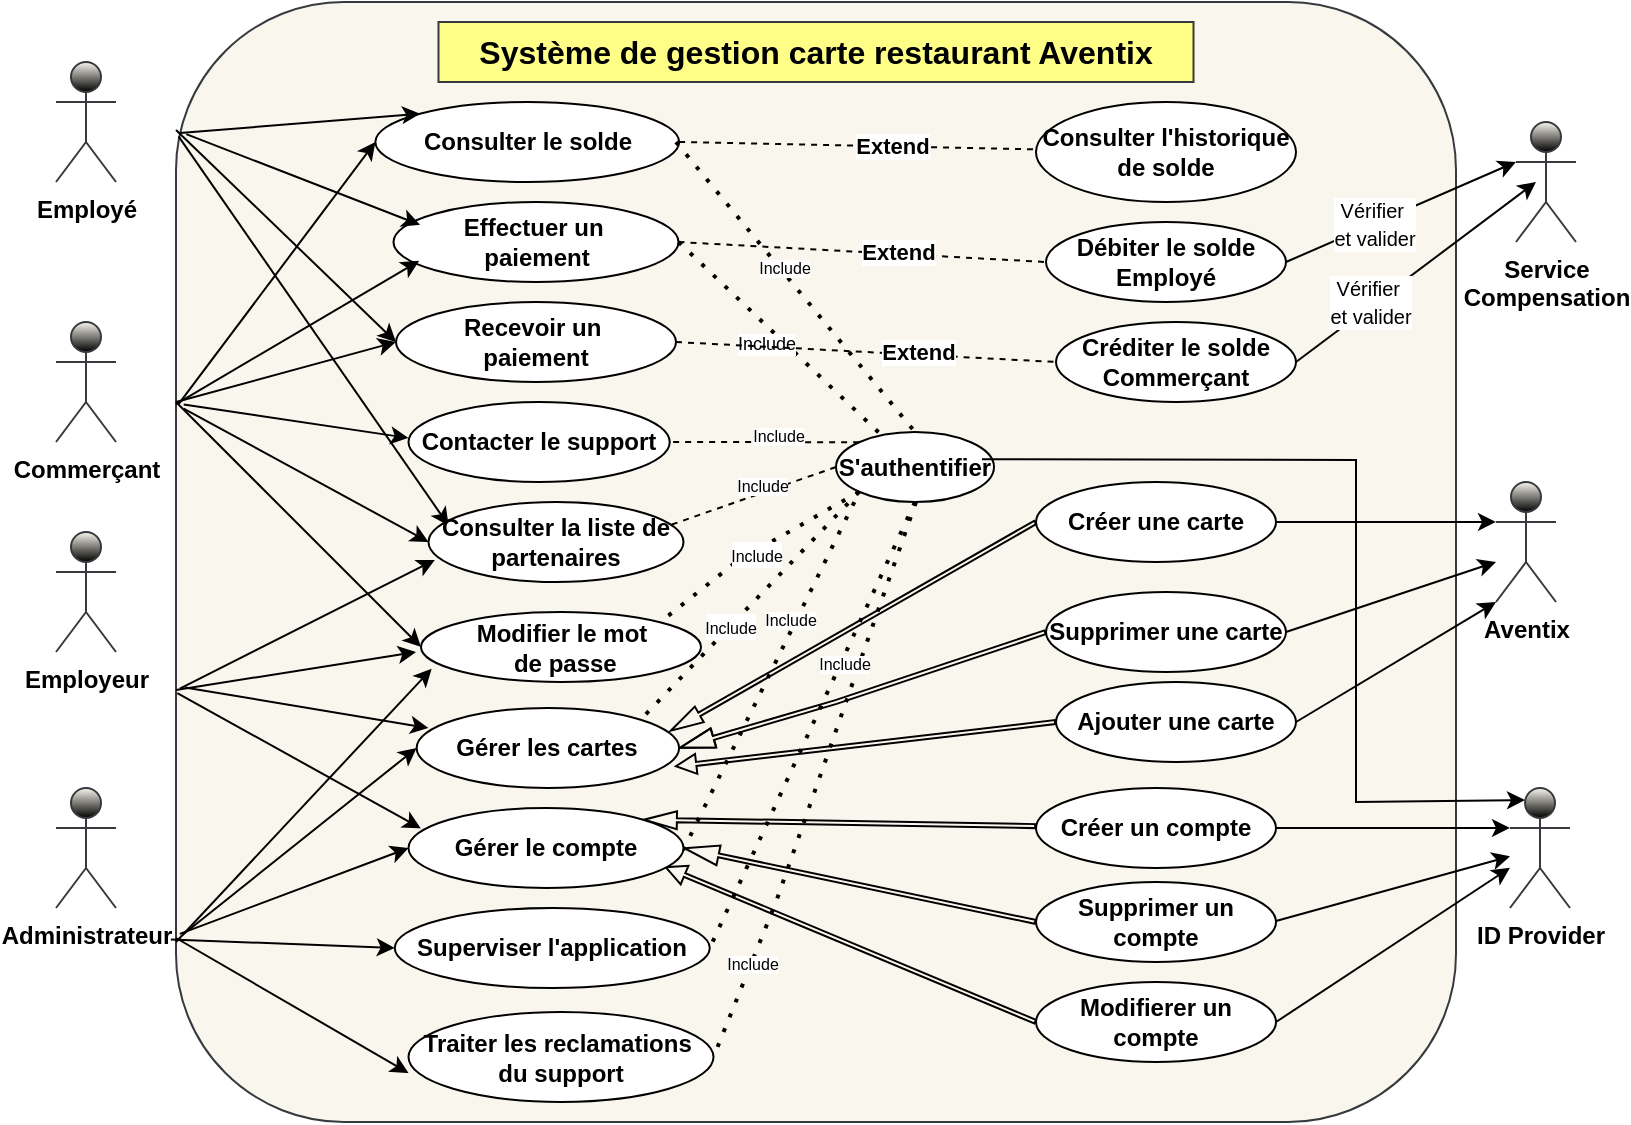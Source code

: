 <mxfile version="26.0.11">
  <diagram name="Page-1" id="EEWq-LYywZsjr-8HUKzn">
    <mxGraphModel dx="1050" dy="566" grid="1" gridSize="10" guides="1" tooltips="1" connect="1" arrows="1" fold="1" page="1" pageScale="1" pageWidth="827" pageHeight="1169" background="none" math="0" shadow="0">
      <root>
        <mxCell id="0" />
        <mxCell id="1" parent="0" />
        <mxCell id="HrDyO8nvaBUC3kqXnFug-1" value="" style="rounded=1;whiteSpace=wrap;html=1;fillColor=#f9f7ed;strokeColor=#36393d;fontStyle=1" parent="1" vertex="1">
          <mxGeometry x="100" y="10" width="640" height="560" as="geometry" />
        </mxCell>
        <mxCell id="lXcPuruQBqpot0zOTHIt-2" value="Employé" style="shape=umlActor;verticalLabelPosition=bottom;verticalAlign=top;html=1;outlineConnect=0;fillColor=#f9f7ed;strokeColor=#36393D;fontStyle=1;gradientColor=default;" parent="1" vertex="1">
          <mxGeometry x="40" y="40" width="30" height="60" as="geometry" />
        </mxCell>
        <mxCell id="lXcPuruQBqpot0zOTHIt-3" value="&lt;div&gt;Commerçant&lt;/div&gt;" style="shape=umlActor;verticalLabelPosition=bottom;verticalAlign=top;html=1;outlineConnect=0;fillColor=#f9f7ed;strokeColor=#36393d;fontStyle=1;gradientColor=default;" parent="1" vertex="1">
          <mxGeometry x="40" y="170" width="30" height="60" as="geometry" />
        </mxCell>
        <mxCell id="f-XQC71uX94ksuNOsDdL-1" value="&lt;div&gt;&lt;span&gt;Effectuer un&amp;nbsp;&lt;/span&gt;&lt;/div&gt;&lt;div&gt;&lt;span&gt;paiement &lt;/span&gt;&lt;/div&gt;" style="ellipse;whiteSpace=wrap;html=1;fontStyle=1" parent="1" vertex="1">
          <mxGeometry x="208.75" y="110" width="142.5" height="40" as="geometry" />
        </mxCell>
        <mxCell id="f-XQC71uX94ksuNOsDdL-3" value="S&#39;authentifier" style="ellipse;whiteSpace=wrap;html=1;fontStyle=1" parent="1" vertex="1">
          <mxGeometry x="430" y="225" width="79" height="35" as="geometry" />
        </mxCell>
        <mxCell id="f-XQC71uX94ksuNOsDdL-5" value="Employeur" style="shape=umlActor;verticalLabelPosition=bottom;verticalAlign=top;html=1;fillColor=#f9f7ed;strokeColor=#36393d;fontStyle=1;gradientColor=default;" parent="1" vertex="1">
          <mxGeometry x="40" y="275" width="30" height="60" as="geometry" />
        </mxCell>
        <mxCell id="f-XQC71uX94ksuNOsDdL-6" value="Administrateur" style="shape=umlActor;verticalLabelPosition=bottom;verticalAlign=top;html=1;outlineConnect=0;fillColor=#f9f7ed;strokeColor=#36393d;fontStyle=1;gradientColor=default;" parent="1" vertex="1">
          <mxGeometry x="40" y="403" width="30" height="60" as="geometry" />
        </mxCell>
        <mxCell id="f-XQC71uX94ksuNOsDdL-7" value="&lt;span&gt;Consulter le solde&lt;/span&gt;" style="ellipse;whiteSpace=wrap;html=1;fontStyle=1" parent="1" vertex="1">
          <mxGeometry x="199.69" y="60" width="151.87" height="40" as="geometry" />
        </mxCell>
        <mxCell id="f-XQC71uX94ksuNOsDdL-8" value="" style="endArrow=none;dashed=1;html=1;dashPattern=1 3;strokeWidth=2;rounded=0;exitX=1;exitY=0.5;exitDx=0;exitDy=0;fontStyle=1" parent="1" source="f-XQC71uX94ksuNOsDdL-1" target="f-XQC71uX94ksuNOsDdL-3" edge="1">
          <mxGeometry width="50" height="50" relative="1" as="geometry">
            <mxPoint x="429" y="330" as="sourcePoint" />
            <mxPoint x="479" y="280" as="targetPoint" />
            <Array as="points" />
          </mxGeometry>
        </mxCell>
        <mxCell id="f-XQC71uX94ksuNOsDdL-14" value="Include" style="edgeLabel;html=1;align=center;verticalAlign=middle;resizable=0;points=[];fontStyle=0;fontSize=9;" parent="f-XQC71uX94ksuNOsDdL-8" vertex="1" connectable="0">
          <mxGeometry x="-0.049" y="1" relative="1" as="geometry">
            <mxPoint x="-5" y="6" as="offset" />
          </mxGeometry>
        </mxCell>
        <mxCell id="f-XQC71uX94ksuNOsDdL-10" value="" style="endArrow=none;dashed=1;html=1;dashPattern=1 3;strokeWidth=2;rounded=0;entryX=0.5;entryY=0;entryDx=0;entryDy=0;fontStyle=1;fontColor=#FFFF99;labelBorderColor=light-dark(#00ffff, #ededed);" parent="1" target="f-XQC71uX94ksuNOsDdL-3" edge="1">
          <mxGeometry width="50" height="50" relative="1" as="geometry">
            <mxPoint x="350" y="80" as="sourcePoint" />
            <mxPoint x="189.996" y="269.996" as="targetPoint" />
          </mxGeometry>
        </mxCell>
        <mxCell id="f-XQC71uX94ksuNOsDdL-13" value="Include" style="edgeLabel;html=1;align=center;verticalAlign=middle;resizable=0;points=[];fontStyle=0;fontSize=8;" parent="f-XQC71uX94ksuNOsDdL-10" vertex="1" connectable="0">
          <mxGeometry x="0.007" relative="1" as="geometry">
            <mxPoint x="-6" y="-10" as="offset" />
          </mxGeometry>
        </mxCell>
        <mxCell id="f-XQC71uX94ksuNOsDdL-11" value="" style="endArrow=none;dashed=1;html=1;dashPattern=1 3;strokeWidth=2;rounded=0;exitX=0;exitY=1;exitDx=0;exitDy=0;entryX=1;entryY=0;entryDx=0;entryDy=0;fontStyle=1" parent="1" source="f-XQC71uX94ksuNOsDdL-3" target="f-XQC71uX94ksuNOsDdL-4" edge="1">
          <mxGeometry width="50" height="50" relative="1" as="geometry">
            <mxPoint x="439" y="340" as="sourcePoint" />
            <mxPoint x="469" y="322" as="targetPoint" />
          </mxGeometry>
        </mxCell>
        <mxCell id="hkSApEl5P2nhrFZefOpm-12" value="&lt;font style=&quot;font-size: 8px;&quot;&gt;Include&lt;/font&gt;" style="edgeLabel;html=1;align=center;verticalAlign=middle;resizable=0;points=[];" vertex="1" connectable="0" parent="f-XQC71uX94ksuNOsDdL-11">
          <mxGeometry x="0.179" relative="1" as="geometry">
            <mxPoint as="offset" />
          </mxGeometry>
        </mxCell>
        <mxCell id="f-XQC71uX94ksuNOsDdL-19" value="&lt;div&gt;Service&lt;/div&gt;&lt;div&gt;Compensation&lt;/div&gt;" style="shape=umlActor;verticalLabelPosition=bottom;verticalAlign=top;html=1;outlineConnect=0;fillColor=#F9F7ED;strokeColor=#36393d;fontStyle=1;strokeWidth=1;gradientColor=default;" parent="1" vertex="1">
          <mxGeometry x="770" y="70" width="30" height="60" as="geometry" />
        </mxCell>
        <mxCell id="f-XQC71uX94ksuNOsDdL-20" value="" style="endArrow=none;dashed=1;html=1;rounded=0;exitX=1;exitY=0.5;exitDx=0;exitDy=0;fontStyle=1" parent="1" source="f-XQC71uX94ksuNOsDdL-7" target="f-XQC71uX94ksuNOsDdL-21" edge="1">
          <mxGeometry width="50" height="50" relative="1" as="geometry">
            <mxPoint x="390" y="320" as="sourcePoint" />
            <mxPoint x="440" y="270" as="targetPoint" />
          </mxGeometry>
        </mxCell>
        <mxCell id="f-XQC71uX94ksuNOsDdL-23" value="Extend" style="edgeLabel;html=1;align=center;verticalAlign=middle;resizable=0;points=[];fontStyle=1" parent="f-XQC71uX94ksuNOsDdL-20" vertex="1" connectable="0">
          <mxGeometry x="0.003" relative="1" as="geometry">
            <mxPoint x="17" as="offset" />
          </mxGeometry>
        </mxCell>
        <mxCell id="f-XQC71uX94ksuNOsDdL-21" value="Consulter l&#39;historique de solde" style="ellipse;whiteSpace=wrap;html=1;fontStyle=1" parent="1" vertex="1">
          <mxGeometry x="530" y="60" width="130" height="50" as="geometry" />
        </mxCell>
        <mxCell id="f-XQC71uX94ksuNOsDdL-25" value="Créer une carte " style="ellipse;whiteSpace=wrap;html=1;fontStyle=1" parent="1" vertex="1">
          <mxGeometry x="530" y="250" width="120" height="40" as="geometry" />
        </mxCell>
        <mxCell id="f-XQC71uX94ksuNOsDdL-26" value="" style="shape=flexArrow;endArrow=classic;html=1;rounded=0;width=2;endSize=5.14;endWidth=6;entryX=0.965;entryY=0.29;entryDx=0;entryDy=0;fontStyle=1;entryPerimeter=0;exitX=0;exitY=0.5;exitDx=0;exitDy=0;" parent="1" source="f-XQC71uX94ksuNOsDdL-25" target="f-XQC71uX94ksuNOsDdL-4" edge="1">
          <mxGeometry width="50" height="50" relative="1" as="geometry">
            <mxPoint x="522.66" y="400" as="sourcePoint" />
            <mxPoint x="430" y="470" as="targetPoint" />
            <Array as="points" />
          </mxGeometry>
        </mxCell>
        <mxCell id="f-XQC71uX94ksuNOsDdL-27" value="Supprimer une carte" style="ellipse;whiteSpace=wrap;html=1;fontStyle=1" parent="1" vertex="1">
          <mxGeometry x="535" y="305" width="120" height="40" as="geometry" />
        </mxCell>
        <mxCell id="f-XQC71uX94ksuNOsDdL-28" value="Ajouter une carte" style="ellipse;whiteSpace=wrap;html=1;fontStyle=1" parent="1" vertex="1">
          <mxGeometry x="540" y="350" width="120" height="40" as="geometry" />
        </mxCell>
        <mxCell id="f-XQC71uX94ksuNOsDdL-29" value="" style="shape=flexArrow;endArrow=classic;html=1;rounded=0;width=2;endSize=5.46;exitX=0;exitY=0.5;exitDx=0;exitDy=0;endWidth=7;fontStyle=1;entryX=1;entryY=0.5;entryDx=0;entryDy=0;" parent="1" source="f-XQC71uX94ksuNOsDdL-27" target="f-XQC71uX94ksuNOsDdL-4" edge="1">
          <mxGeometry width="50" height="50" relative="1" as="geometry">
            <mxPoint x="530" y="325" as="sourcePoint" />
            <mxPoint x="430" y="340" as="targetPoint" />
            <Array as="points">
              <mxPoint x="430" y="360" />
            </Array>
          </mxGeometry>
        </mxCell>
        <mxCell id="f-XQC71uX94ksuNOsDdL-30" value="" style="shape=flexArrow;endArrow=classic;html=1;rounded=0;width=2;endSize=3.07;exitX=0;exitY=0.5;exitDx=0;exitDy=0;endWidth=7;entryX=0.984;entryY=0.73;entryDx=0;entryDy=0;entryPerimeter=0;fontStyle=1" parent="1" source="f-XQC71uX94ksuNOsDdL-28" target="f-XQC71uX94ksuNOsDdL-4" edge="1">
          <mxGeometry width="50" height="50" relative="1" as="geometry">
            <mxPoint x="565.66" y="377" as="sourcePoint" />
            <mxPoint x="420" y="320" as="targetPoint" />
            <Array as="points" />
          </mxGeometry>
        </mxCell>
        <mxCell id="f-XQC71uX94ksuNOsDdL-33" value="Créer un compte" style="ellipse;whiteSpace=wrap;html=1;fontStyle=1" parent="1" vertex="1">
          <mxGeometry x="530" y="403" width="120" height="40" as="geometry" />
        </mxCell>
        <mxCell id="f-XQC71uX94ksuNOsDdL-34" value="" style="shape=flexArrow;endArrow=classic;html=1;rounded=0;width=2;endSize=5.14;endWidth=6;fontStyle=1;entryX=1;entryY=0;entryDx=0;entryDy=0;" parent="1" source="f-XQC71uX94ksuNOsDdL-33" edge="1" target="f-XQC71uX94ksuNOsDdL-2">
          <mxGeometry width="50" height="50" relative="1" as="geometry">
            <mxPoint x="500" y="523" as="sourcePoint" />
            <mxPoint x="330" y="430" as="targetPoint" />
            <Array as="points" />
          </mxGeometry>
        </mxCell>
        <mxCell id="f-XQC71uX94ksuNOsDdL-35" value="Supprimer un compte" style="ellipse;whiteSpace=wrap;html=1;fontStyle=1" parent="1" vertex="1">
          <mxGeometry x="530" y="450" width="120" height="40" as="geometry" />
        </mxCell>
        <mxCell id="f-XQC71uX94ksuNOsDdL-36" value="Modifierer un compte" style="ellipse;whiteSpace=wrap;html=1;fontStyle=1" parent="1" vertex="1">
          <mxGeometry x="530" y="500" width="120" height="40" as="geometry" />
        </mxCell>
        <mxCell id="f-XQC71uX94ksuNOsDdL-37" value="" style="shape=flexArrow;endArrow=classic;html=1;rounded=0;width=2;endSize=5.46;exitX=0;exitY=0.5;exitDx=0;exitDy=0;endWidth=7;fontStyle=1;entryX=1;entryY=0.5;entryDx=0;entryDy=0;" parent="1" source="f-XQC71uX94ksuNOsDdL-35" edge="1" target="f-XQC71uX94ksuNOsDdL-2">
          <mxGeometry width="50" height="50" relative="1" as="geometry">
            <mxPoint x="533" y="490" as="sourcePoint" />
            <mxPoint x="340" y="440" as="targetPoint" />
            <Array as="points" />
          </mxGeometry>
        </mxCell>
        <mxCell id="f-XQC71uX94ksuNOsDdL-38" value="" style="shape=flexArrow;endArrow=classic;html=1;rounded=0;entryX=0.932;entryY=0.735;entryDx=0;entryDy=0;width=2;endSize=3.07;exitX=0;exitY=0.5;exitDx=0;exitDy=0;endWidth=7;fontStyle=1;entryPerimeter=0;" parent="1" source="f-XQC71uX94ksuNOsDdL-36" target="f-XQC71uX94ksuNOsDdL-2" edge="1">
          <mxGeometry width="50" height="50" relative="1" as="geometry">
            <mxPoint x="543" y="500" as="sourcePoint" />
            <mxPoint x="437" y="479" as="targetPoint" />
            <Array as="points" />
          </mxGeometry>
        </mxCell>
        <mxCell id="f-XQC71uX94ksuNOsDdL-43" value="Créditer le solde Commerçant" style="ellipse;whiteSpace=wrap;html=1;fontStyle=1" parent="1" vertex="1">
          <mxGeometry x="540" y="170" width="120" height="40" as="geometry" />
        </mxCell>
        <mxCell id="f-XQC71uX94ksuNOsDdL-44" value="Débiter le solde Employé" style="ellipse;whiteSpace=wrap;html=1;fontStyle=1" parent="1" vertex="1">
          <mxGeometry x="535" y="120" width="120" height="40" as="geometry" />
        </mxCell>
        <mxCell id="f-XQC71uX94ksuNOsDdL-48" value="" style="endArrow=classic;html=1;rounded=0;entryX=0;entryY=0.5;entryDx=0;entryDy=0;exitX=0.003;exitY=0.832;exitDx=0;exitDy=0;exitPerimeter=0;fontStyle=1" parent="1" source="HrDyO8nvaBUC3kqXnFug-1" target="f-XQC71uX94ksuNOsDdL-2" edge="1">
          <mxGeometry width="50" height="50" relative="1" as="geometry">
            <mxPoint x="190" y="500" as="sourcePoint" />
            <mxPoint x="240" y="450" as="targetPoint" />
          </mxGeometry>
        </mxCell>
        <mxCell id="f-XQC71uX94ksuNOsDdL-50" value="" style="endArrow=classic;html=1;rounded=0;entryX=0;entryY=0.5;entryDx=0;entryDy=0;exitX=0.005;exitY=0.833;exitDx=0;exitDy=0;exitPerimeter=0;fontStyle=1" parent="1" source="HrDyO8nvaBUC3kqXnFug-1" target="f-XQC71uX94ksuNOsDdL-4" edge="1">
          <mxGeometry width="50" height="50" relative="1" as="geometry">
            <mxPoint x="142" y="472" as="sourcePoint" />
            <mxPoint x="300" y="473" as="targetPoint" />
            <Array as="points" />
          </mxGeometry>
        </mxCell>
        <mxCell id="f-XQC71uX94ksuNOsDdL-51" value="" style="endArrow=classic;html=1;rounded=0;entryX=0;entryY=0;entryDx=0;entryDy=0;exitX=0.003;exitY=0.117;exitDx=0;exitDy=0;exitPerimeter=0;fontStyle=1" parent="1" source="HrDyO8nvaBUC3kqXnFug-1" target="f-XQC71uX94ksuNOsDdL-7" edge="1">
          <mxGeometry width="50" height="50" relative="1" as="geometry">
            <mxPoint x="132" y="89.5" as="sourcePoint" />
            <mxPoint x="290" y="90.5" as="targetPoint" />
          </mxGeometry>
        </mxCell>
        <mxCell id="f-XQC71uX94ksuNOsDdL-53" value="&lt;div&gt;Modifier le mot&lt;/div&gt;&lt;div&gt;&amp;nbsp;de passe&lt;/div&gt;" style="ellipse;whiteSpace=wrap;html=1;fontStyle=1" parent="1" vertex="1">
          <mxGeometry x="222.5" y="315" width="140" height="35" as="geometry" />
        </mxCell>
        <mxCell id="f-XQC71uX94ksuNOsDdL-54" value="" style="endArrow=classic;html=1;rounded=0;exitX=0.008;exitY=0.118;exitDx=0;exitDy=0;exitPerimeter=0;entryX=0.093;entryY=0.285;entryDx=0;entryDy=0;entryPerimeter=0;fontStyle=1" parent="1" source="HrDyO8nvaBUC3kqXnFug-1" target="f-XQC71uX94ksuNOsDdL-1" edge="1">
          <mxGeometry width="50" height="50" relative="1" as="geometry">
            <mxPoint x="122" y="96" as="sourcePoint" />
            <mxPoint x="300" y="190" as="targetPoint" />
          </mxGeometry>
        </mxCell>
        <mxCell id="f-XQC71uX94ksuNOsDdL-55" value="" style="endArrow=classic;html=1;rounded=0;exitX=0;exitY=0.359;exitDx=0;exitDy=0;exitPerimeter=0;fontStyle=1;entryX=0.09;entryY=0.735;entryDx=0;entryDy=0;entryPerimeter=0;" parent="1" source="HrDyO8nvaBUC3kqXnFug-1" target="f-XQC71uX94ksuNOsDdL-1" edge="1">
          <mxGeometry width="50" height="50" relative="1" as="geometry">
            <mxPoint x="120" y="195.5" as="sourcePoint" />
            <mxPoint x="300" y="140" as="targetPoint" />
          </mxGeometry>
        </mxCell>
        <mxCell id="f-XQC71uX94ksuNOsDdL-56" value="" style="endArrow=classic;html=1;rounded=0;entryX=0;entryY=0.5;entryDx=0;entryDy=0;fontStyle=1;exitX=0.002;exitY=0.359;exitDx=0;exitDy=0;exitPerimeter=0;" parent="1" source="HrDyO8nvaBUC3kqXnFug-1" target="f-XQC71uX94ksuNOsDdL-7" edge="1">
          <mxGeometry width="50" height="50" relative="1" as="geometry">
            <mxPoint x="120" y="200" as="sourcePoint" />
            <mxPoint x="310" y="110.5" as="targetPoint" />
          </mxGeometry>
        </mxCell>
        <mxCell id="f-XQC71uX94ksuNOsDdL-57" value="&lt;div&gt;&lt;span&gt;&lt;font&gt;Système de gestion carte restaurant Aventix&lt;/font&gt;&lt;/span&gt;&lt;/div&gt;" style="text;html=1;align=center;verticalAlign=middle;whiteSpace=wrap;rounded=0;fillColor=#ffff88;strokeWidth=1;perimeterSpacing=10;strokeColor=#36393d;fontStyle=1;fontSize=16;" parent="1" vertex="1">
          <mxGeometry x="231.25" y="20" width="377.5" height="30" as="geometry" />
        </mxCell>
        <mxCell id="f-XQC71uX94ksuNOsDdL-60" value="" style="endArrow=none;dashed=1;html=1;dashPattern=1 3;strokeWidth=2;rounded=0;exitX=0;exitY=1;exitDx=0;exitDy=0;entryX=1;entryY=0;entryDx=0;entryDy=0;fontStyle=1;" parent="1" target="f-XQC71uX94ksuNOsDdL-53" edge="1" source="f-XQC71uX94ksuNOsDdL-3">
          <mxGeometry width="50" height="50" relative="1" as="geometry">
            <mxPoint x="193.287" y="275.003" as="sourcePoint" />
            <mxPoint x="310.63" y="375.23" as="targetPoint" />
            <Array as="points">
              <mxPoint x="380" y="290" />
            </Array>
          </mxGeometry>
        </mxCell>
        <mxCell id="hkSApEl5P2nhrFZefOpm-13" value="&lt;font style=&quot;font-size: 8px;&quot;&gt;Include&lt;/font&gt;" style="edgeLabel;html=1;align=center;verticalAlign=middle;resizable=0;points=[];" vertex="1" connectable="0" parent="f-XQC71uX94ksuNOsDdL-60">
          <mxGeometry x="0.005" relative="1" as="geometry">
            <mxPoint y="1" as="offset" />
          </mxGeometry>
        </mxCell>
        <mxCell id="f-XQC71uX94ksuNOsDdL-63" value="" style="endArrow=classic;html=1;rounded=0;fontStyle=1;entryX=0.045;entryY=0.25;entryDx=0;entryDy=0;exitX=0.007;exitY=0.612;exitDx=0;exitDy=0;exitPerimeter=0;entryPerimeter=0;" parent="1" source="HrDyO8nvaBUC3kqXnFug-1" target="f-XQC71uX94ksuNOsDdL-4" edge="1">
          <mxGeometry width="50" height="50" relative="1" as="geometry">
            <mxPoint x="111" y="330" as="sourcePoint" />
            <mxPoint x="300" y="319.5" as="targetPoint" />
          </mxGeometry>
        </mxCell>
        <mxCell id="f-XQC71uX94ksuNOsDdL-64" value="" style="endArrow=classic;html=1;rounded=0;fontStyle=1;entryX=0.045;entryY=0.255;entryDx=0;entryDy=0;entryPerimeter=0;exitX=0.001;exitY=0.617;exitDx=0;exitDy=0;exitPerimeter=0;" parent="1" source="HrDyO8nvaBUC3kqXnFug-1" target="f-XQC71uX94ksuNOsDdL-2" edge="1">
          <mxGeometry width="50" height="50" relative="1" as="geometry">
            <mxPoint x="110" y="330" as="sourcePoint" />
            <mxPoint x="300" y="440" as="targetPoint" />
          </mxGeometry>
        </mxCell>
        <mxCell id="f-XQC71uX94ksuNOsDdL-65" value="Contacter le support " style="ellipse;whiteSpace=wrap;html=1;fontStyle=1" parent="1" vertex="1">
          <mxGeometry x="216.25" y="210" width="130.62" height="40" as="geometry" />
        </mxCell>
        <mxCell id="f-XQC71uX94ksuNOsDdL-66" value="Superviser l&#39;application " style="ellipse;whiteSpace=wrap;html=1;fontStyle=1" parent="1" vertex="1">
          <mxGeometry x="209.38" y="463" width="157.5" height="40" as="geometry" />
        </mxCell>
        <mxCell id="f-XQC71uX94ksuNOsDdL-73" value="Include" style="endArrow=none;dashed=1;html=1;rounded=0;exitX=0;exitY=0.5;exitDx=0;exitDy=0;fontStyle=0;entryX=0.938;entryY=0.3;entryDx=0;entryDy=0;fontSize=8;entryPerimeter=0;" parent="1" source="f-XQC71uX94ksuNOsDdL-3" target="f-XQC71uX94ksuNOsDdL-71" edge="1">
          <mxGeometry x="-0.143" y="-3" width="50" height="50" relative="1" as="geometry">
            <mxPoint x="259" y="263" as="sourcePoint" />
            <mxPoint x="328" y="251" as="targetPoint" />
            <mxPoint as="offset" />
          </mxGeometry>
        </mxCell>
        <mxCell id="f-XQC71uX94ksuNOsDdL-74" value="" style="endArrow=classic;html=1;rounded=0;entryX=0;entryY=0.5;entryDx=0;entryDy=0;exitX=-0.004;exitY=0.837;exitDx=0;exitDy=0;exitPerimeter=0;fontStyle=1" parent="1" source="HrDyO8nvaBUC3kqXnFug-1" target="f-XQC71uX94ksuNOsDdL-66" edge="1">
          <mxGeometry width="50" height="50" relative="1" as="geometry">
            <mxPoint x="122" y="469" as="sourcePoint" />
            <mxPoint x="320" y="473" as="targetPoint" />
          </mxGeometry>
        </mxCell>
        <mxCell id="f-XQC71uX94ksuNOsDdL-75" value="" style="endArrow=none;dashed=1;html=1;dashPattern=1 3;strokeWidth=2;rounded=0;entryX=1;entryY=0.5;entryDx=0;entryDy=0;fontStyle=1;" parent="1" target="f-XQC71uX94ksuNOsDdL-79" edge="1">
          <mxGeometry width="50" height="50" relative="1" as="geometry">
            <mxPoint x="470" y="260" as="sourcePoint" />
            <mxPoint x="308.75" y="465" as="targetPoint" />
            <Array as="points">
              <mxPoint x="400" y="460" />
            </Array>
          </mxGeometry>
        </mxCell>
        <mxCell id="hkSApEl5P2nhrFZefOpm-7" value="Include" style="edgeLabel;html=1;align=center;verticalAlign=middle;resizable=0;points=[];fontSize=8;" vertex="1" connectable="0" parent="f-XQC71uX94ksuNOsDdL-75">
          <mxGeometry x="-0.029" y="2" relative="1" as="geometry">
            <mxPoint x="-37" y="95" as="offset" />
          </mxGeometry>
        </mxCell>
        <mxCell id="f-XQC71uX94ksuNOsDdL-78" value="" style="endArrow=classic;html=1;rounded=0;exitX=0.006;exitY=0.363;exitDx=0;exitDy=0;exitPerimeter=0;entryX=0;entryY=0.5;entryDx=0;entryDy=0;fontStyle=1" parent="1" edge="1">
          <mxGeometry width="50" height="50" relative="1" as="geometry">
            <mxPoint x="103.84" y="211.28" as="sourcePoint" />
            <mxPoint x="216.25" y="228" as="targetPoint" />
          </mxGeometry>
        </mxCell>
        <mxCell id="f-XQC71uX94ksuNOsDdL-79" value="Traiter les reclamations&amp;nbsp; du support" style="ellipse;whiteSpace=wrap;html=1;fontStyle=1" parent="1" vertex="1">
          <mxGeometry x="216.25" y="515" width="152.5" height="45" as="geometry" />
        </mxCell>
        <mxCell id="f-XQC71uX94ksuNOsDdL-82" value="" style="endArrow=classic;html=1;rounded=0;entryX=0;entryY=0.5;entryDx=0;entryDy=0;fontStyle=1" parent="1" edge="1">
          <mxGeometry width="50" height="50" relative="1" as="geometry">
            <mxPoint x="100" y="478" as="sourcePoint" />
            <mxPoint x="216.25" y="545.5" as="targetPoint" />
          </mxGeometry>
        </mxCell>
        <mxCell id="f-XQC71uX94ksuNOsDdL-86" value="" style="endArrow=classic;html=1;rounded=0;entryX=0.079;entryY=0.295;entryDx=0;entryDy=0;fontStyle=1;entryPerimeter=0;exitX=0.002;exitY=0.12;exitDx=0;exitDy=0;exitPerimeter=0;" parent="1" source="HrDyO8nvaBUC3kqXnFug-1" target="f-XQC71uX94ksuNOsDdL-71" edge="1">
          <mxGeometry width="50" height="50" relative="1" as="geometry">
            <mxPoint x="110" y="70" as="sourcePoint" />
            <mxPoint x="327.5" y="252.5" as="targetPoint" />
          </mxGeometry>
        </mxCell>
        <mxCell id="f-XQC71uX94ksuNOsDdL-87" value="" style="endArrow=classic;html=1;rounded=0;exitX=0.006;exitY=0.363;exitDx=0;exitDy=0;exitPerimeter=0;entryX=0;entryY=0.5;entryDx=0;entryDy=0;fontStyle=1;" parent="1" source="HrDyO8nvaBUC3kqXnFug-1" target="f-XQC71uX94ksuNOsDdL-71" edge="1">
          <mxGeometry width="50" height="50" relative="1" as="geometry">
            <mxPoint x="129" y="94" as="sourcePoint" />
            <mxPoint x="334" y="171" as="targetPoint" />
          </mxGeometry>
        </mxCell>
        <mxCell id="f-XQC71uX94ksuNOsDdL-88" value="" style="endArrow=classic;html=1;rounded=0;exitX=0.003;exitY=0.613;exitDx=0;exitDy=0;exitPerimeter=0;entryX=0.025;entryY=0.725;entryDx=0;entryDy=0;fontStyle=1;entryPerimeter=0;" parent="1" source="HrDyO8nvaBUC3kqXnFug-1" target="f-XQC71uX94ksuNOsDdL-71" edge="1">
          <mxGeometry width="50" height="50" relative="1" as="geometry">
            <mxPoint x="139" y="104" as="sourcePoint" />
            <mxPoint x="344" y="181" as="targetPoint" />
          </mxGeometry>
        </mxCell>
        <mxCell id="f-XQC71uX94ksuNOsDdL-89" value="ID Provider" style="shape=umlActor;verticalLabelPosition=bottom;verticalAlign=top;html=1;outlineConnect=0;fillColor=#F9F7ED;strokeColor=#36393d;fontStyle=1;strokeWidth=1;gradientColor=default;" parent="1" vertex="1">
          <mxGeometry x="767" y="403" width="30" height="60" as="geometry" />
        </mxCell>
        <mxCell id="f-XQC71uX94ksuNOsDdL-90" value="" style="endArrow=classic;html=1;rounded=0;entryX=0;entryY=0.333;entryDx=0;entryDy=0;fontStyle=1;entryPerimeter=0;exitX=1;exitY=0.5;exitDx=0;exitDy=0;" parent="1" source="f-XQC71uX94ksuNOsDdL-44" target="f-XQC71uX94ksuNOsDdL-19" edge="1">
          <mxGeometry width="50" height="50" relative="1" as="geometry">
            <mxPoint x="116" y="83" as="sourcePoint" />
            <mxPoint x="328" y="86" as="targetPoint" />
          </mxGeometry>
        </mxCell>
        <mxCell id="f-XQC71uX94ksuNOsDdL-92" value="&lt;div&gt;&lt;font style=&quot;font-size: 10px;&quot;&gt;Vérifier&amp;nbsp;&lt;/font&gt;&lt;/div&gt;&lt;div&gt;&lt;font style=&quot;font-size: 10px;&quot;&gt;et valider&lt;/font&gt;&lt;/div&gt;" style="edgeLabel;html=1;align=center;verticalAlign=middle;resizable=0;points=[];" parent="f-XQC71uX94ksuNOsDdL-90" vertex="1" connectable="0">
          <mxGeometry x="-0.118" y="-3" relative="1" as="geometry">
            <mxPoint x="-8" as="offset" />
          </mxGeometry>
        </mxCell>
        <mxCell id="f-XQC71uX94ksuNOsDdL-91" value="" style="endArrow=classic;html=1;rounded=0;entryX=0;entryY=0.333;entryDx=0;entryDy=0;fontStyle=1;entryPerimeter=0;exitX=1;exitY=0.5;exitDx=0;exitDy=0;" parent="1" source="f-XQC71uX94ksuNOsDdL-43" edge="1">
          <mxGeometry width="50" height="50" relative="1" as="geometry">
            <mxPoint x="665" y="160" as="sourcePoint" />
            <mxPoint x="780" y="100" as="targetPoint" />
          </mxGeometry>
        </mxCell>
        <mxCell id="f-XQC71uX94ksuNOsDdL-94" value="&lt;div&gt;&lt;font style=&quot;font-size: 10px;&quot;&gt;Vérifier&amp;nbsp;&lt;/font&gt;&lt;/div&gt;&lt;div&gt;&lt;font style=&quot;font-size: 10px;&quot;&gt;et valider&lt;/font&gt;&lt;/div&gt;" style="edgeLabel;html=1;align=center;verticalAlign=middle;resizable=0;points=[];" parent="f-XQC71uX94ksuNOsDdL-91" vertex="1" connectable="0">
          <mxGeometry x="-0.368" y="2" relative="1" as="geometry">
            <mxPoint as="offset" />
          </mxGeometry>
        </mxCell>
        <mxCell id="f-XQC71uX94ksuNOsDdL-95" value="Aventix" style="shape=umlActor;verticalLabelPosition=bottom;verticalAlign=top;html=1;outlineConnect=0;fillColor=#F9F7ED;strokeColor=#36393d;fontStyle=1;strokeWidth=1;gradientColor=default;" parent="1" vertex="1">
          <mxGeometry x="760" y="250" width="30" height="60" as="geometry" />
        </mxCell>
        <mxCell id="f-XQC71uX94ksuNOsDdL-97" value="" style="endArrow=classic;html=1;rounded=0;entryX=0;entryY=0.333;entryDx=0;entryDy=0;fontStyle=1;entryPerimeter=0;exitX=1;exitY=0.5;exitDx=0;exitDy=0;" parent="1" source="f-XQC71uX94ksuNOsDdL-25" target="f-XQC71uX94ksuNOsDdL-95" edge="1">
          <mxGeometry width="50" height="50" relative="1" as="geometry">
            <mxPoint x="660" y="220" as="sourcePoint" />
            <mxPoint x="790" y="110" as="targetPoint" />
            <Array as="points" />
          </mxGeometry>
        </mxCell>
        <mxCell id="f-XQC71uX94ksuNOsDdL-99" value="" style="endArrow=classic;html=1;rounded=0;fontStyle=1;exitX=1;exitY=0.5;exitDx=0;exitDy=0;" parent="1" source="f-XQC71uX94ksuNOsDdL-28" edge="1">
          <mxGeometry width="50" height="50" relative="1" as="geometry">
            <mxPoint x="660" y="280" as="sourcePoint" />
            <mxPoint x="760" y="310" as="targetPoint" />
          </mxGeometry>
        </mxCell>
        <mxCell id="f-XQC71uX94ksuNOsDdL-100" value="" style="endArrow=classic;html=1;rounded=0;fontStyle=1;exitX=1;exitY=0.5;exitDx=0;exitDy=0;" parent="1" source="f-XQC71uX94ksuNOsDdL-27" edge="1">
          <mxGeometry width="50" height="50" relative="1" as="geometry">
            <mxPoint x="670" y="290" as="sourcePoint" />
            <mxPoint x="760" y="290" as="targetPoint" />
          </mxGeometry>
        </mxCell>
        <mxCell id="f-XQC71uX94ksuNOsDdL-108" value="" style="endArrow=none;dashed=1;html=1;rounded=0;exitX=1;exitY=0.5;exitDx=0;exitDy=0;fontStyle=1;entryX=0;entryY=0.5;entryDx=0;entryDy=0;" parent="1" target="f-XQC71uX94ksuNOsDdL-44" edge="1" source="f-XQC71uX94ksuNOsDdL-1">
          <mxGeometry width="50" height="50" relative="1" as="geometry">
            <mxPoint x="445" y="127" as="sourcePoint" />
            <mxPoint x="535" y="130" as="targetPoint" />
          </mxGeometry>
        </mxCell>
        <mxCell id="f-XQC71uX94ksuNOsDdL-109" value="Extend" style="edgeLabel;html=1;align=center;verticalAlign=middle;resizable=0;points=[];fontStyle=1" parent="f-XQC71uX94ksuNOsDdL-108" vertex="1" connectable="0">
          <mxGeometry x="0.003" relative="1" as="geometry">
            <mxPoint x="17" as="offset" />
          </mxGeometry>
        </mxCell>
        <mxCell id="f-XQC71uX94ksuNOsDdL-112" value="" style="endArrow=none;dashed=1;html=1;rounded=0;exitX=1;exitY=0.5;exitDx=0;exitDy=0;fontStyle=1;entryX=0;entryY=0.5;entryDx=0;entryDy=0;" parent="1" source="f-XQC71uX94ksuNOsDdL-106" target="f-XQC71uX94ksuNOsDdL-43" edge="1">
          <mxGeometry width="50" height="50" relative="1" as="geometry">
            <mxPoint x="445" y="190" as="sourcePoint" />
            <mxPoint x="540" y="190" as="targetPoint" />
          </mxGeometry>
        </mxCell>
        <mxCell id="f-XQC71uX94ksuNOsDdL-113" value="Extend" style="edgeLabel;html=1;align=center;verticalAlign=middle;resizable=0;points=[];fontStyle=1" parent="f-XQC71uX94ksuNOsDdL-112" vertex="1" connectable="0">
          <mxGeometry x="0.003" relative="1" as="geometry">
            <mxPoint x="25" as="offset" />
          </mxGeometry>
        </mxCell>
        <mxCell id="f-XQC71uX94ksuNOsDdL-114" style="edgeStyle=orthogonalEdgeStyle;rounded=0;orthogonalLoop=1;jettySize=auto;html=1;exitX=0.5;exitY=1;exitDx=0;exitDy=0;" parent="1" source="f-XQC71uX94ksuNOsDdL-53" target="f-XQC71uX94ksuNOsDdL-53" edge="1">
          <mxGeometry relative="1" as="geometry" />
        </mxCell>
        <mxCell id="f-XQC71uX94ksuNOsDdL-118" value="" style="endArrow=classic;html=1;rounded=0;fontStyle=1;entryX=0;entryY=0.5;entryDx=0;entryDy=0;" parent="1" target="f-XQC71uX94ksuNOsDdL-53" edge="1">
          <mxGeometry width="50" height="50" relative="1" as="geometry">
            <mxPoint x="100" y="210" as="sourcePoint" />
            <mxPoint x="356" y="86" as="targetPoint" />
          </mxGeometry>
        </mxCell>
        <mxCell id="f-XQC71uX94ksuNOsDdL-119" value="" style="endArrow=classic;html=1;rounded=0;fontStyle=1;exitX=0;exitY=0.625;exitDx=0;exitDy=0;exitPerimeter=0;" parent="1" edge="1">
          <mxGeometry width="50" height="50" relative="1" as="geometry">
            <mxPoint x="100" y="354" as="sourcePoint" />
            <mxPoint x="220" y="335" as="targetPoint" />
          </mxGeometry>
        </mxCell>
        <mxCell id="f-XQC71uX94ksuNOsDdL-120" value="" style="endArrow=classic;html=1;rounded=0;fontStyle=1;entryX=0.038;entryY=0.811;entryDx=0;entryDy=0;entryPerimeter=0;" parent="1" target="f-XQC71uX94ksuNOsDdL-53" edge="1">
          <mxGeometry width="50" height="50" relative="1" as="geometry">
            <mxPoint x="100" y="480" as="sourcePoint" />
            <mxPoint x="330" y="330" as="targetPoint" />
          </mxGeometry>
        </mxCell>
        <mxCell id="f-XQC71uX94ksuNOsDdL-123" value="" style="endArrow=classic;html=1;rounded=0;entryX=0;entryY=0.333;entryDx=0;entryDy=0;fontStyle=1;entryPerimeter=0;" parent="1" source="f-XQC71uX94ksuNOsDdL-33" target="f-XQC71uX94ksuNOsDdL-89" edge="1">
          <mxGeometry width="50" height="50" relative="1" as="geometry">
            <mxPoint x="660" y="280" as="sourcePoint" />
            <mxPoint x="770" y="280" as="targetPoint" />
            <Array as="points" />
          </mxGeometry>
        </mxCell>
        <mxCell id="f-XQC71uX94ksuNOsDdL-124" value="" style="endArrow=classic;html=1;rounded=0;fontStyle=1;exitX=1;exitY=0.5;exitDx=0;exitDy=0;" parent="1" target="f-XQC71uX94ksuNOsDdL-89" edge="1">
          <mxGeometry width="50" height="50" relative="1" as="geometry">
            <mxPoint x="650" y="469.5" as="sourcePoint" />
            <mxPoint x="760" y="469.5" as="targetPoint" />
            <Array as="points" />
          </mxGeometry>
        </mxCell>
        <mxCell id="f-XQC71uX94ksuNOsDdL-125" value="" style="endArrow=classic;html=1;rounded=0;fontStyle=1;exitX=1;exitY=0.5;exitDx=0;exitDy=0;" parent="1" source="f-XQC71uX94ksuNOsDdL-36" target="f-XQC71uX94ksuNOsDdL-89" edge="1">
          <mxGeometry width="50" height="50" relative="1" as="geometry">
            <mxPoint x="680" y="300" as="sourcePoint" />
            <mxPoint x="790" y="300" as="targetPoint" />
            <Array as="points" />
          </mxGeometry>
        </mxCell>
        <mxCell id="f-XQC71uX94ksuNOsDdL-126" value="" style="endArrow=classic;html=1;rounded=0;fontStyle=1;entryX=0;entryY=0.5;entryDx=0;entryDy=0;" parent="1" target="f-XQC71uX94ksuNOsDdL-106" edge="1">
          <mxGeometry width="50" height="50" relative="1" as="geometry">
            <mxPoint x="100" y="210" as="sourcePoint" />
            <mxPoint x="336" y="149" as="targetPoint" />
          </mxGeometry>
        </mxCell>
        <mxCell id="f-XQC71uX94ksuNOsDdL-4" value="&lt;span&gt;Gérer les cartes&lt;/span&gt;" style="ellipse;whiteSpace=wrap;html=1;fontStyle=1" parent="1" vertex="1">
          <mxGeometry x="220.31" y="363" width="131.25" height="40" as="geometry" />
        </mxCell>
        <mxCell id="f-XQC71uX94ksuNOsDdL-71" value="Consulter la liste de partenaires" style="ellipse;whiteSpace=wrap;html=1;fontStyle=1" parent="1" vertex="1">
          <mxGeometry x="226.25" y="260" width="127.5" height="40" as="geometry" />
        </mxCell>
        <mxCell id="hkSApEl5P2nhrFZefOpm-4" value="" style="endArrow=none;dashed=1;html=1;dashPattern=1 3;strokeWidth=2;rounded=0;entryX=1;entryY=0.5;entryDx=0;entryDy=0;fontStyle=1;exitX=0;exitY=1;exitDx=0;exitDy=0;" edge="1" parent="1">
          <mxGeometry width="50" height="50" relative="1" as="geometry">
            <mxPoint x="439.153" y="260.003" as="sourcePoint" />
            <mxPoint x="351.56" y="438.23" as="targetPoint" />
          </mxGeometry>
        </mxCell>
        <mxCell id="hkSApEl5P2nhrFZefOpm-5" value="Include" style="edgeLabel;html=1;align=center;verticalAlign=middle;resizable=0;points=[];fontStyle=0;fontSize=8;" vertex="1" connectable="0" parent="hkSApEl5P2nhrFZefOpm-4">
          <mxGeometry x="-0.013" y="6" relative="1" as="geometry">
            <mxPoint x="5" y="-32" as="offset" />
          </mxGeometry>
        </mxCell>
        <mxCell id="f-XQC71uX94ksuNOsDdL-2" value="&lt;span&gt;Gérer le compte&lt;/span&gt;" style="ellipse;whiteSpace=wrap;html=1;fontStyle=1" parent="1" vertex="1">
          <mxGeometry x="216.25" y="413" width="137.5" height="40" as="geometry" />
        </mxCell>
        <mxCell id="hkSApEl5P2nhrFZefOpm-6" value="" style="endArrow=classic;html=1;rounded=0;entryX=0;entryY=0.5;entryDx=0;entryDy=0;fontStyle=1" edge="1" parent="1" target="f-XQC71uX94ksuNOsDdL-106">
          <mxGeometry width="50" height="50" relative="1" as="geometry">
            <mxPoint x="100" y="74" as="sourcePoint" />
            <mxPoint x="320" y="219" as="targetPoint" />
          </mxGeometry>
        </mxCell>
        <mxCell id="f-XQC71uX94ksuNOsDdL-106" value="&lt;div&gt;&lt;span&gt;Recevoir un&amp;nbsp;&lt;/span&gt;&lt;/div&gt;&lt;div&gt;&lt;span&gt;paiement &lt;/span&gt;&lt;/div&gt;" style="ellipse;whiteSpace=wrap;html=1;fontStyle=1" parent="1" vertex="1">
          <mxGeometry x="210" y="160" width="140" height="40" as="geometry" />
        </mxCell>
        <mxCell id="hkSApEl5P2nhrFZefOpm-8" value="Include" style="endArrow=none;dashed=1;html=1;rounded=0;exitX=0;exitY=0;exitDx=0;exitDy=0;fontStyle=0;entryX=1;entryY=0.5;entryDx=0;entryDy=0;fontSize=8;" edge="1" parent="1" source="f-XQC71uX94ksuNOsDdL-3" target="f-XQC71uX94ksuNOsDdL-65">
          <mxGeometry x="-0.143" y="-3" width="50" height="50" relative="1" as="geometry">
            <mxPoint x="424" y="253" as="sourcePoint" />
            <mxPoint x="346" y="282" as="targetPoint" />
            <mxPoint as="offset" />
          </mxGeometry>
        </mxCell>
        <mxCell id="hkSApEl5P2nhrFZefOpm-9" value="" style="endArrow=classic;html=1;rounded=0;exitX=0.924;exitY=0.389;exitDx=0;exitDy=0;exitPerimeter=0;entryX=0.25;entryY=0.1;entryDx=0;entryDy=0;entryPerimeter=0;" edge="1" parent="1" source="f-XQC71uX94ksuNOsDdL-3" target="f-XQC71uX94ksuNOsDdL-89">
          <mxGeometry width="50" height="50" relative="1" as="geometry">
            <mxPoint x="390" y="320" as="sourcePoint" />
            <mxPoint x="760" y="409" as="targetPoint" />
            <Array as="points">
              <mxPoint x="690" y="239" />
              <mxPoint x="690" y="410" />
            </Array>
          </mxGeometry>
        </mxCell>
        <mxCell id="hkSApEl5P2nhrFZefOpm-10" value="" style="endArrow=none;dashed=1;html=1;dashPattern=1 3;strokeWidth=2;rounded=0;entryX=1;entryY=0.5;entryDx=0;entryDy=0;fontStyle=1;exitX=0.5;exitY=1;exitDx=0;exitDy=0;" edge="1" parent="1" source="f-XQC71uX94ksuNOsDdL-3" target="f-XQC71uX94ksuNOsDdL-66">
          <mxGeometry width="50" height="50" relative="1" as="geometry">
            <mxPoint x="480" y="270" as="sourcePoint" />
            <mxPoint x="364" y="443" as="targetPoint" />
          </mxGeometry>
        </mxCell>
        <mxCell id="hkSApEl5P2nhrFZefOpm-11" value="Include" style="edgeLabel;html=1;align=center;verticalAlign=middle;resizable=0;points=[];fontStyle=0;fontSize=8;" vertex="1" connectable="0" parent="hkSApEl5P2nhrFZefOpm-10">
          <mxGeometry x="-0.013" y="6" relative="1" as="geometry">
            <mxPoint x="9" y="-32" as="offset" />
          </mxGeometry>
        </mxCell>
      </root>
    </mxGraphModel>
  </diagram>
</mxfile>
